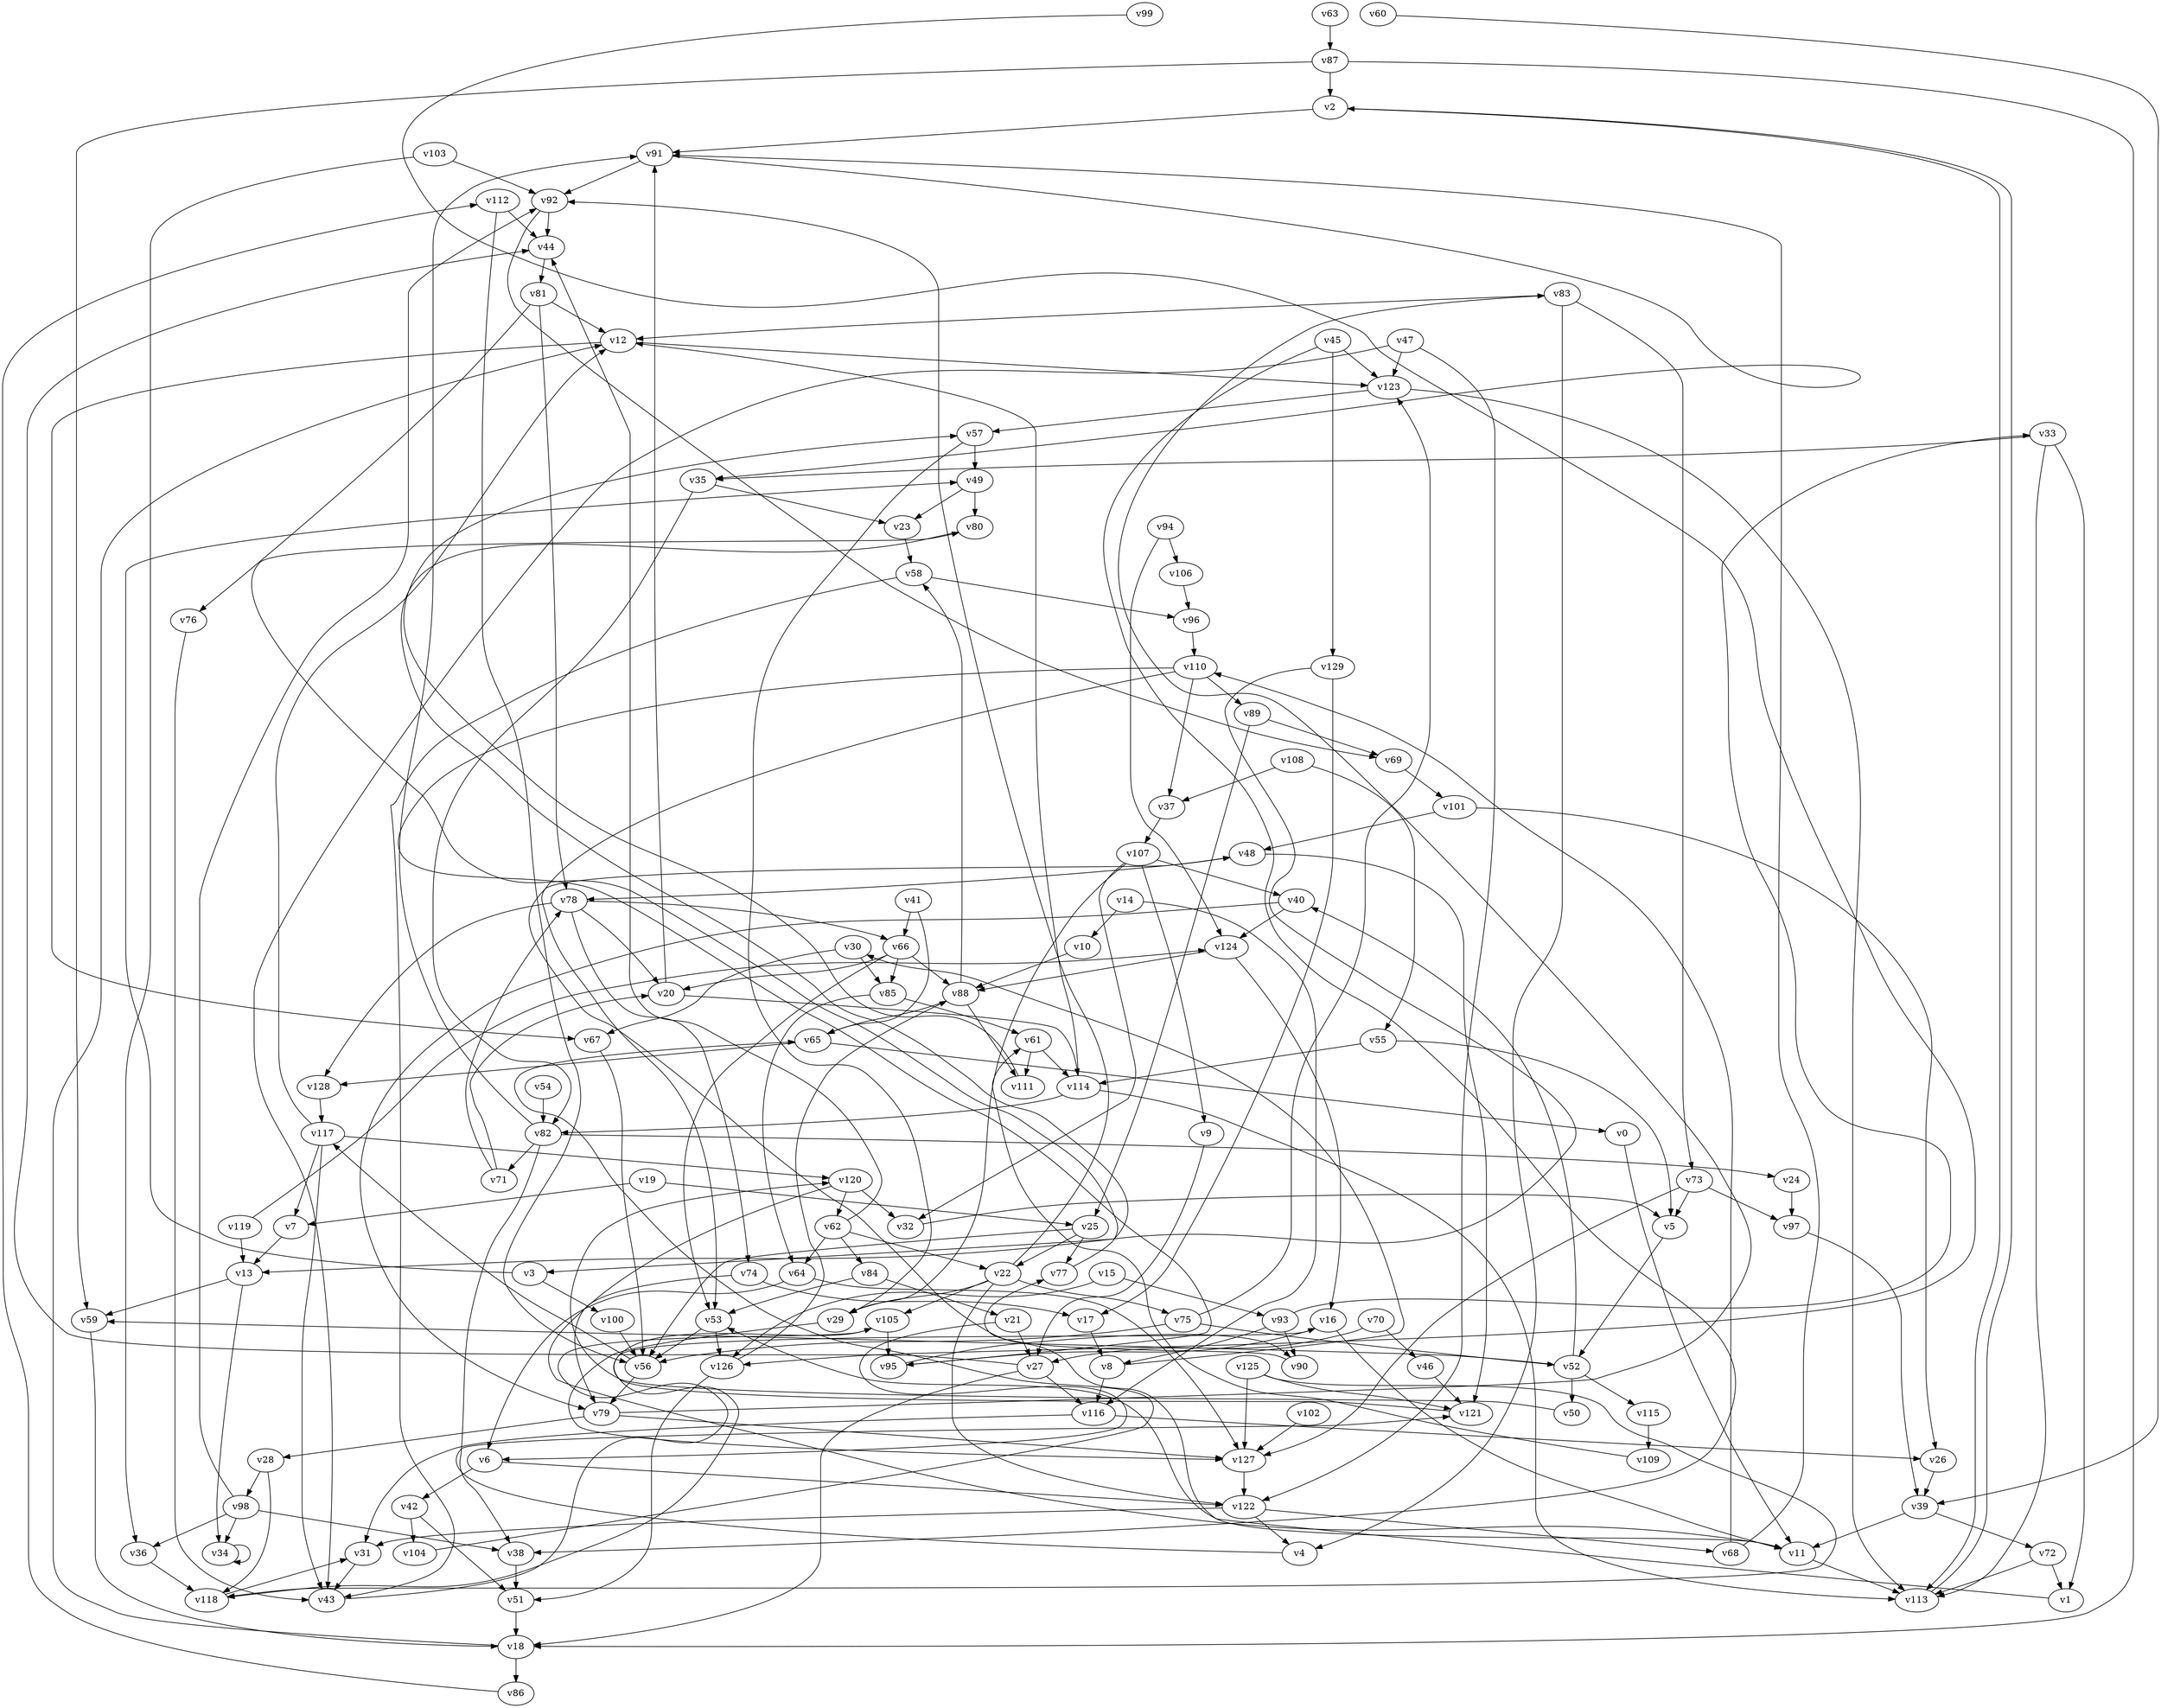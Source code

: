 // Benchmark game 187 - 130 vertices
// time_bound: 10
// targets: v55
digraph G {
    v0 [name="v0", player=1];
    v1 [name="v1", player=0];
    v2 [name="v2", player=0];
    v3 [name="v3", player=1];
    v4 [name="v4", player=1];
    v5 [name="v5", player=0];
    v6 [name="v6", player=0];
    v7 [name="v7", player=1];
    v8 [name="v8", player=0];
    v9 [name="v9", player=1];
    v10 [name="v10", player=1];
    v11 [name="v11", player=1];
    v12 [name="v12", player=1];
    v13 [name="v13", player=0];
    v14 [name="v14", player=1];
    v15 [name="v15", player=1];
    v16 [name="v16", player=0];
    v17 [name="v17", player=0];
    v18 [name="v18", player=1];
    v19 [name="v19", player=0];
    v20 [name="v20", player=0];
    v21 [name="v21", player=0];
    v22 [name="v22", player=1];
    v23 [name="v23", player=0];
    v24 [name="v24", player=0];
    v25 [name="v25", player=1];
    v26 [name="v26", player=0];
    v27 [name="v27", player=0];
    v28 [name="v28", player=0];
    v29 [name="v29", player=0];
    v30 [name="v30", player=1];
    v31 [name="v31", player=1];
    v32 [name="v32", player=0];
    v33 [name="v33", player=0];
    v34 [name="v34", player=0];
    v35 [name="v35", player=0];
    v36 [name="v36", player=0];
    v37 [name="v37", player=0];
    v38 [name="v38", player=1];
    v39 [name="v39", player=0];
    v40 [name="v40", player=0];
    v41 [name="v41", player=1];
    v42 [name="v42", player=0];
    v43 [name="v43", player=0];
    v44 [name="v44", player=0];
    v45 [name="v45", player=1];
    v46 [name="v46", player=1];
    v47 [name="v47", player=1];
    v48 [name="v48", player=1];
    v49 [name="v49", player=1];
    v50 [name="v50", player=0];
    v51 [name="v51", player=1];
    v52 [name="v52", player=1];
    v53 [name="v53", player=0];
    v54 [name="v54", player=1];
    v55 [name="v55", player=0, target=1];
    v56 [name="v56", player=0];
    v57 [name="v57", player=1];
    v58 [name="v58", player=1];
    v59 [name="v59", player=0];
    v60 [name="v60", player=1];
    v61 [name="v61", player=0];
    v62 [name="v62", player=1];
    v63 [name="v63", player=1];
    v64 [name="v64", player=0];
    v65 [name="v65", player=0];
    v66 [name="v66", player=0];
    v67 [name="v67", player=1];
    v68 [name="v68", player=1];
    v69 [name="v69", player=0];
    v70 [name="v70", player=0];
    v71 [name="v71", player=1];
    v72 [name="v72", player=1];
    v73 [name="v73", player=1];
    v74 [name="v74", player=1];
    v75 [name="v75", player=1];
    v76 [name="v76", player=0];
    v77 [name="v77", player=1];
    v78 [name="v78", player=0];
    v79 [name="v79", player=0];
    v80 [name="v80", player=1];
    v81 [name="v81", player=0];
    v82 [name="v82", player=1];
    v83 [name="v83", player=1];
    v84 [name="v84", player=1];
    v85 [name="v85", player=1];
    v86 [name="v86", player=0];
    v87 [name="v87", player=1];
    v88 [name="v88", player=0];
    v89 [name="v89", player=1];
    v90 [name="v90", player=0];
    v91 [name="v91", player=1];
    v92 [name="v92", player=0];
    v93 [name="v93", player=0];
    v94 [name="v94", player=0];
    v95 [name="v95", player=0];
    v96 [name="v96", player=0];
    v97 [name="v97", player=0];
    v98 [name="v98", player=0];
    v99 [name="v99", player=0];
    v100 [name="v100", player=1];
    v101 [name="v101", player=1];
    v102 [name="v102", player=1];
    v103 [name="v103", player=1];
    v104 [name="v104", player=0];
    v105 [name="v105", player=0];
    v106 [name="v106", player=1];
    v107 [name="v107", player=1];
    v108 [name="v108", player=1];
    v109 [name="v109", player=0];
    v110 [name="v110", player=1];
    v111 [name="v111", player=0];
    v112 [name="v112", player=1];
    v113 [name="v113", player=0];
    v114 [name="v114", player=0];
    v115 [name="v115", player=0];
    v116 [name="v116", player=0];
    v117 [name="v117", player=1];
    v118 [name="v118", player=0];
    v119 [name="v119", player=1];
    v120 [name="v120", player=0];
    v121 [name="v121", player=0];
    v122 [name="v122", player=1];
    v123 [name="v123", player=0];
    v124 [name="v124", player=1];
    v125 [name="v125", player=0];
    v126 [name="v126", player=0];
    v127 [name="v127", player=0];
    v128 [name="v128", player=1];
    v129 [name="v129", player=0];

    v0 -> v11;
    v1 -> v48 [constraint="t < 11"];
    v2 -> v91;
    v3 -> v49 [constraint="t < 15"];
    v4 -> v121 [constraint="t < 8"];
    v5 -> v52;
    v6 -> v42;
    v7 -> v13;
    v8 -> v30 [constraint="t mod 5 == 0"];
    v9 -> v27;
    v10 -> v88;
    v11 -> v53 [constraint="t mod 5 == 2"];
    v12 -> v67 [constraint="t mod 5 == 2"];
    v13 -> v59;
    v14 -> v10;
    v15 -> v126;
    v16 -> v95;
    v17 -> v8;
    v18 -> v12;
    v19 -> v7;
    v20 -> v91;
    v21 -> v6 [constraint="t < 5"];
    v22 -> v29;
    v23 -> v58;
    v24 -> v97;
    v25 -> v77;
    v26 -> v39;
    v27 -> v44 [constraint="t < 8"];
    v28 -> v98;
    v29 -> v127 [constraint="t < 13"];
    v30 -> v67;
    v31 -> v43;
    v32 -> v5 [constraint="t >= 4"];
    v33 -> v113;
    v34 -> v34 [constraint="t >= 4"];
    v35 -> v82;
    v36 -> v118;
    v37 -> v107;
    v38 -> v51;
    v39 -> v11;
    v40 -> v79 [constraint="t mod 3 == 1"];
    v41 -> v65;
    v42 -> v51;
    v43 -> v105 [constraint="t < 10"];
    v44 -> v81;
    v45 -> v38 [constraint="t mod 3 == 0"];
    v46 -> v121;
    v47 -> v43;
    v48 -> v121;
    v49 -> v80;
    v50 -> v120 [constraint="t < 9"];
    v51 -> v18;
    v52 -> v59 [constraint="t mod 3 == 2"];
    v53 -> v56;
    v54 -> v82;
    v55 -> v114;
    v56 -> v117;
    v57 -> v29;
    v58 -> v43;
    v59 -> v18;
    v60 -> v39 [constraint="t mod 3 == 2"];
    v61 -> v111;
    v62 -> v22;
    v63 -> v87;
    v64 -> v127;
    v65 -> v128;
    v66 -> v53;
    v67 -> v56;
    v68 -> v91;
    v69 -> v101;
    v70 -> v27;
    v71 -> v20;
    v72 -> v1;
    v73 -> v127;
    v74 -> v17;
    v75 -> v56;
    v76 -> v43;
    v77 -> v80 [constraint="t < 11"];
    v78 -> v20;
    v79 -> v83 [constraint="t < 9"];
    v80 -> v3 [constraint="t >= 1"];
    v81 -> v78;
    v82 -> v71;
    v83 -> v73;
    v84 -> v21;
    v85 -> v61;
    v86 -> v112 [constraint="t mod 5 == 3"];
    v87 -> v18;
    v88 -> v65;
    v89 -> v69;
    v90 -> v77 [constraint="t < 12"];
    v91 -> v35 [constraint="t >= 3"];
    v92 -> v69 [constraint="t < 9"];
    v93 -> v33 [constraint="t mod 2 == 0"];
    v94 -> v124;
    v95 -> v90 [constraint="t mod 5 == 1"];
    v96 -> v110;
    v97 -> v39;
    v98 -> v34;
    v99 -> v126 [constraint="t < 5"];
    v100 -> v56;
    v101 -> v48;
    v102 -> v127;
    v103 -> v36;
    v104 -> v65 [constraint="t < 10"];
    v105 -> v118 [constraint="t < 14"];
    v106 -> v96;
    v107 -> v9;
    v108 -> v37;
    v109 -> v61 [constraint="t mod 5 == 2"];
    v110 -> v95 [constraint="t >= 5"];
    v111 -> v57 [constraint="t mod 3 == 1"];
    v112 -> v44;
    v113 -> v2 [constraint="t < 8"];
    v114 -> v12;
    v115 -> v109;
    v116 -> v31;
    v117 -> v12;
    v118 -> v31 [constraint="t >= 4"];
    v119 -> v124 [constraint="t >= 1"];
    v120 -> v11 [constraint="t >= 5"];
    v121 -> v16 [constraint="t >= 1"];
    v122 -> v4;
    v123 -> v57;
    v124 -> v88;
    v125 -> v118 [constraint="t mod 5 == 1"];
    v126 -> v88;
    v127 -> v122;
    v128 -> v117;
    v129 -> v13 [constraint="t >= 5"];
    v53 -> v126;
    v120 -> v32;
    v68 -> v110;
    v83 -> v12;
    v112 -> v56;
    v108 -> v55;
    v107 -> v29;
    v65 -> v0;
    v117 -> v43;
    v82 -> v38;
    v64 -> v6;
    v41 -> v66;
    v22 -> v105;
    v82 -> v24;
    v87 -> v59;
    v88 -> v58;
    v56 -> v79;
    v75 -> v123;
    v79 -> v28;
    v62 -> v64;
    v22 -> v122;
    v122 -> v68;
    v25 -> v22;
    v70 -> v46;
    v117 -> v120;
    v62 -> v44;
    v72 -> v113;
    v114 -> v82;
    v52 -> v40;
    v2 -> v113;
    v28 -> v118;
    v22 -> v75;
    v122 -> v31;
    v93 -> v8;
    v123 -> v113;
    v48 -> v78;
    v13 -> v34;
    v81 -> v12;
    v107 -> v40;
    v126 -> v51;
    v119 -> v13;
    v98 -> v92;
    v73 -> v5;
    v85 -> v64;
    v78 -> v66;
    v91 -> v92;
    v52 -> v115;
    v49 -> v23;
    v52 -> v50;
    v33 -> v35;
    v66 -> v20;
    v40 -> v124;
    v105 -> v95;
    v62 -> v84;
    v79 -> v127;
    v71 -> v78;
    v117 -> v7;
    v35 -> v23;
    v125 -> v121;
    v107 -> v32;
    v45 -> v123;
    v22 -> v92;
    v129 -> v17;
    v19 -> v25;
    v47 -> v122;
    v124 -> v16;
    v6 -> v122;
    v15 -> v93;
    v116 -> v26;
    v73 -> v97;
    v45 -> v129;
    v27 -> v18;
    v20 -> v114;
    v101 -> v26;
    v33 -> v1;
    v83 -> v4;
    v16 -> v11;
    v42 -> v104;
    v75 -> v52;
    v30 -> v85;
    v110 -> v89;
    v12 -> v123;
    v14 -> v116;
    v125 -> v127;
    v78 -> v128;
    v81 -> v76;
    v87 -> v2;
    v27 -> v116;
    v11 -> v113;
    v84 -> v53;
    v74 -> v79;
    v98 -> v38;
    v114 -> v113;
    v103 -> v92;
    v66 -> v88;
    v25 -> v56;
    v8 -> v116;
    v58 -> v96;
    v89 -> v25;
    v47 -> v123;
    v66 -> v85;
    v78 -> v74;
    v110 -> v37;
    v93 -> v90;
    v110 -> v53;
    v88 -> v111;
    v82 -> v91;
    v39 -> v72;
    v55 -> v5;
    v92 -> v44;
    v3 -> v100;
    v120 -> v62;
    v61 -> v114;
    v57 -> v49;
    v98 -> v36;
    v21 -> v27;
    v18 -> v86;
    v94 -> v106;
}
